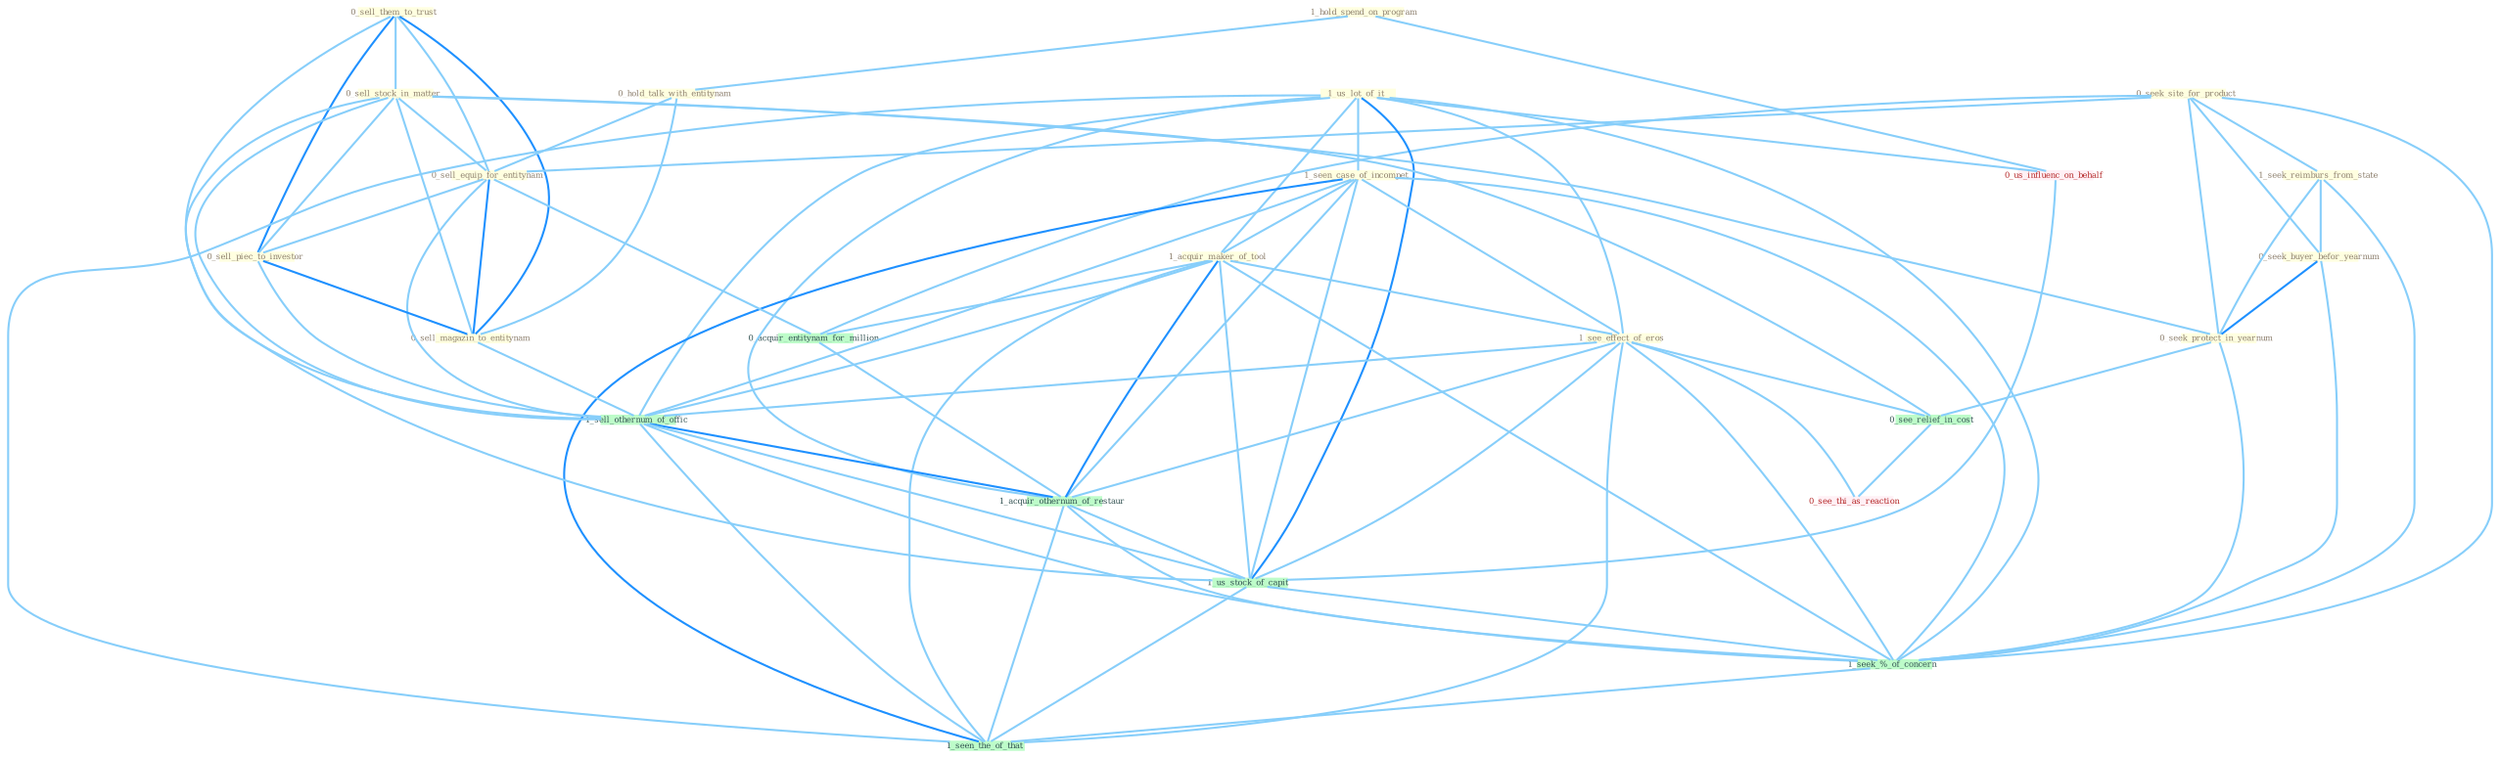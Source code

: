 Graph G{ 
    node
    [shape=polygon,style=filled,width=.5,height=.06,color="#BDFCC9",fixedsize=true,fontsize=4,
    fontcolor="#2f4f4f"];
    {node
    [color="#ffffe0", fontcolor="#8b7d6b"] "0_sell_them_to_trust " "0_seek_site_for_product " "1_us_lot_of_it " "1_hold_spend_on_program " "1_seek_reimburs_from_state " "1_seen_case_of_incompet " "0_seek_buyer_befor_yearnum " "0_sell_stock_in_matter " "0_hold_talk_with_entitynam " "0_sell_equip_for_entitynam " "1_acquir_maker_of_tool " "0_sell_piec_to_investor " "0_sell_magazin_to_entitynam " "0_seek_protect_in_yearnum " "1_see_effect_of_eros "}
{node [color="#fff0f5", fontcolor="#b22222"] "0_us_influenc_on_behalf " "0_see_thi_as_reaction "}
edge [color="#B0E2FF"];

	"0_sell_them_to_trust " -- "0_sell_stock_in_matter " [w="1", color="#87cefa" ];
	"0_sell_them_to_trust " -- "0_sell_equip_for_entitynam " [w="1", color="#87cefa" ];
	"0_sell_them_to_trust " -- "0_sell_piec_to_investor " [w="2", color="#1e90ff" , len=0.8];
	"0_sell_them_to_trust " -- "0_sell_magazin_to_entitynam " [w="2", color="#1e90ff" , len=0.8];
	"0_sell_them_to_trust " -- "1_sell_othernum_of_offic " [w="1", color="#87cefa" ];
	"0_seek_site_for_product " -- "1_seek_reimburs_from_state " [w="1", color="#87cefa" ];
	"0_seek_site_for_product " -- "0_seek_buyer_befor_yearnum " [w="1", color="#87cefa" ];
	"0_seek_site_for_product " -- "0_sell_equip_for_entitynam " [w="1", color="#87cefa" ];
	"0_seek_site_for_product " -- "0_seek_protect_in_yearnum " [w="1", color="#87cefa" ];
	"0_seek_site_for_product " -- "0_acquir_entitynam_for_million " [w="1", color="#87cefa" ];
	"0_seek_site_for_product " -- "1_seek_%_of_concern " [w="1", color="#87cefa" ];
	"1_us_lot_of_it " -- "1_seen_case_of_incompet " [w="1", color="#87cefa" ];
	"1_us_lot_of_it " -- "1_acquir_maker_of_tool " [w="1", color="#87cefa" ];
	"1_us_lot_of_it " -- "1_see_effect_of_eros " [w="1", color="#87cefa" ];
	"1_us_lot_of_it " -- "1_sell_othernum_of_offic " [w="1", color="#87cefa" ];
	"1_us_lot_of_it " -- "0_us_influenc_on_behalf " [w="1", color="#87cefa" ];
	"1_us_lot_of_it " -- "1_acquir_othernum_of_restaur " [w="1", color="#87cefa" ];
	"1_us_lot_of_it " -- "1_us_stock_of_capit " [w="2", color="#1e90ff" , len=0.8];
	"1_us_lot_of_it " -- "1_seek_%_of_concern " [w="1", color="#87cefa" ];
	"1_us_lot_of_it " -- "1_seen_the_of_that " [w="1", color="#87cefa" ];
	"1_hold_spend_on_program " -- "0_hold_talk_with_entitynam " [w="1", color="#87cefa" ];
	"1_hold_spend_on_program " -- "0_us_influenc_on_behalf " [w="1", color="#87cefa" ];
	"1_seek_reimburs_from_state " -- "0_seek_buyer_befor_yearnum " [w="1", color="#87cefa" ];
	"1_seek_reimburs_from_state " -- "0_seek_protect_in_yearnum " [w="1", color="#87cefa" ];
	"1_seek_reimburs_from_state " -- "1_seek_%_of_concern " [w="1", color="#87cefa" ];
	"1_seen_case_of_incompet " -- "1_acquir_maker_of_tool " [w="1", color="#87cefa" ];
	"1_seen_case_of_incompet " -- "1_see_effect_of_eros " [w="1", color="#87cefa" ];
	"1_seen_case_of_incompet " -- "1_sell_othernum_of_offic " [w="1", color="#87cefa" ];
	"1_seen_case_of_incompet " -- "1_acquir_othernum_of_restaur " [w="1", color="#87cefa" ];
	"1_seen_case_of_incompet " -- "1_us_stock_of_capit " [w="1", color="#87cefa" ];
	"1_seen_case_of_incompet " -- "1_seek_%_of_concern " [w="1", color="#87cefa" ];
	"1_seen_case_of_incompet " -- "1_seen_the_of_that " [w="2", color="#1e90ff" , len=0.8];
	"0_seek_buyer_befor_yearnum " -- "0_seek_protect_in_yearnum " [w="2", color="#1e90ff" , len=0.8];
	"0_seek_buyer_befor_yearnum " -- "1_seek_%_of_concern " [w="1", color="#87cefa" ];
	"0_sell_stock_in_matter " -- "0_sell_equip_for_entitynam " [w="1", color="#87cefa" ];
	"0_sell_stock_in_matter " -- "0_sell_piec_to_investor " [w="1", color="#87cefa" ];
	"0_sell_stock_in_matter " -- "0_sell_magazin_to_entitynam " [w="1", color="#87cefa" ];
	"0_sell_stock_in_matter " -- "0_seek_protect_in_yearnum " [w="1", color="#87cefa" ];
	"0_sell_stock_in_matter " -- "1_sell_othernum_of_offic " [w="1", color="#87cefa" ];
	"0_sell_stock_in_matter " -- "0_see_relief_in_cost " [w="1", color="#87cefa" ];
	"0_sell_stock_in_matter " -- "1_us_stock_of_capit " [w="1", color="#87cefa" ];
	"0_hold_talk_with_entitynam " -- "0_sell_equip_for_entitynam " [w="1", color="#87cefa" ];
	"0_hold_talk_with_entitynam " -- "0_sell_magazin_to_entitynam " [w="1", color="#87cefa" ];
	"0_sell_equip_for_entitynam " -- "0_sell_piec_to_investor " [w="1", color="#87cefa" ];
	"0_sell_equip_for_entitynam " -- "0_sell_magazin_to_entitynam " [w="2", color="#1e90ff" , len=0.8];
	"0_sell_equip_for_entitynam " -- "0_acquir_entitynam_for_million " [w="1", color="#87cefa" ];
	"0_sell_equip_for_entitynam " -- "1_sell_othernum_of_offic " [w="1", color="#87cefa" ];
	"1_acquir_maker_of_tool " -- "1_see_effect_of_eros " [w="1", color="#87cefa" ];
	"1_acquir_maker_of_tool " -- "0_acquir_entitynam_for_million " [w="1", color="#87cefa" ];
	"1_acquir_maker_of_tool " -- "1_sell_othernum_of_offic " [w="1", color="#87cefa" ];
	"1_acquir_maker_of_tool " -- "1_acquir_othernum_of_restaur " [w="2", color="#1e90ff" , len=0.8];
	"1_acquir_maker_of_tool " -- "1_us_stock_of_capit " [w="1", color="#87cefa" ];
	"1_acquir_maker_of_tool " -- "1_seek_%_of_concern " [w="1", color="#87cefa" ];
	"1_acquir_maker_of_tool " -- "1_seen_the_of_that " [w="1", color="#87cefa" ];
	"0_sell_piec_to_investor " -- "0_sell_magazin_to_entitynam " [w="2", color="#1e90ff" , len=0.8];
	"0_sell_piec_to_investor " -- "1_sell_othernum_of_offic " [w="1", color="#87cefa" ];
	"0_sell_magazin_to_entitynam " -- "1_sell_othernum_of_offic " [w="1", color="#87cefa" ];
	"0_seek_protect_in_yearnum " -- "0_see_relief_in_cost " [w="1", color="#87cefa" ];
	"0_seek_protect_in_yearnum " -- "1_seek_%_of_concern " [w="1", color="#87cefa" ];
	"1_see_effect_of_eros " -- "1_sell_othernum_of_offic " [w="1", color="#87cefa" ];
	"1_see_effect_of_eros " -- "0_see_relief_in_cost " [w="1", color="#87cefa" ];
	"1_see_effect_of_eros " -- "0_see_thi_as_reaction " [w="1", color="#87cefa" ];
	"1_see_effect_of_eros " -- "1_acquir_othernum_of_restaur " [w="1", color="#87cefa" ];
	"1_see_effect_of_eros " -- "1_us_stock_of_capit " [w="1", color="#87cefa" ];
	"1_see_effect_of_eros " -- "1_seek_%_of_concern " [w="1", color="#87cefa" ];
	"1_see_effect_of_eros " -- "1_seen_the_of_that " [w="1", color="#87cefa" ];
	"0_acquir_entitynam_for_million " -- "1_acquir_othernum_of_restaur " [w="1", color="#87cefa" ];
	"1_sell_othernum_of_offic " -- "1_acquir_othernum_of_restaur " [w="2", color="#1e90ff" , len=0.8];
	"1_sell_othernum_of_offic " -- "1_us_stock_of_capit " [w="1", color="#87cefa" ];
	"1_sell_othernum_of_offic " -- "1_seek_%_of_concern " [w="1", color="#87cefa" ];
	"1_sell_othernum_of_offic " -- "1_seen_the_of_that " [w="1", color="#87cefa" ];
	"0_us_influenc_on_behalf " -- "1_us_stock_of_capit " [w="1", color="#87cefa" ];
	"0_see_relief_in_cost " -- "0_see_thi_as_reaction " [w="1", color="#87cefa" ];
	"1_acquir_othernum_of_restaur " -- "1_us_stock_of_capit " [w="1", color="#87cefa" ];
	"1_acquir_othernum_of_restaur " -- "1_seek_%_of_concern " [w="1", color="#87cefa" ];
	"1_acquir_othernum_of_restaur " -- "1_seen_the_of_that " [w="1", color="#87cefa" ];
	"1_us_stock_of_capit " -- "1_seek_%_of_concern " [w="1", color="#87cefa" ];
	"1_us_stock_of_capit " -- "1_seen_the_of_that " [w="1", color="#87cefa" ];
	"1_seek_%_of_concern " -- "1_seen_the_of_that " [w="1", color="#87cefa" ];
}